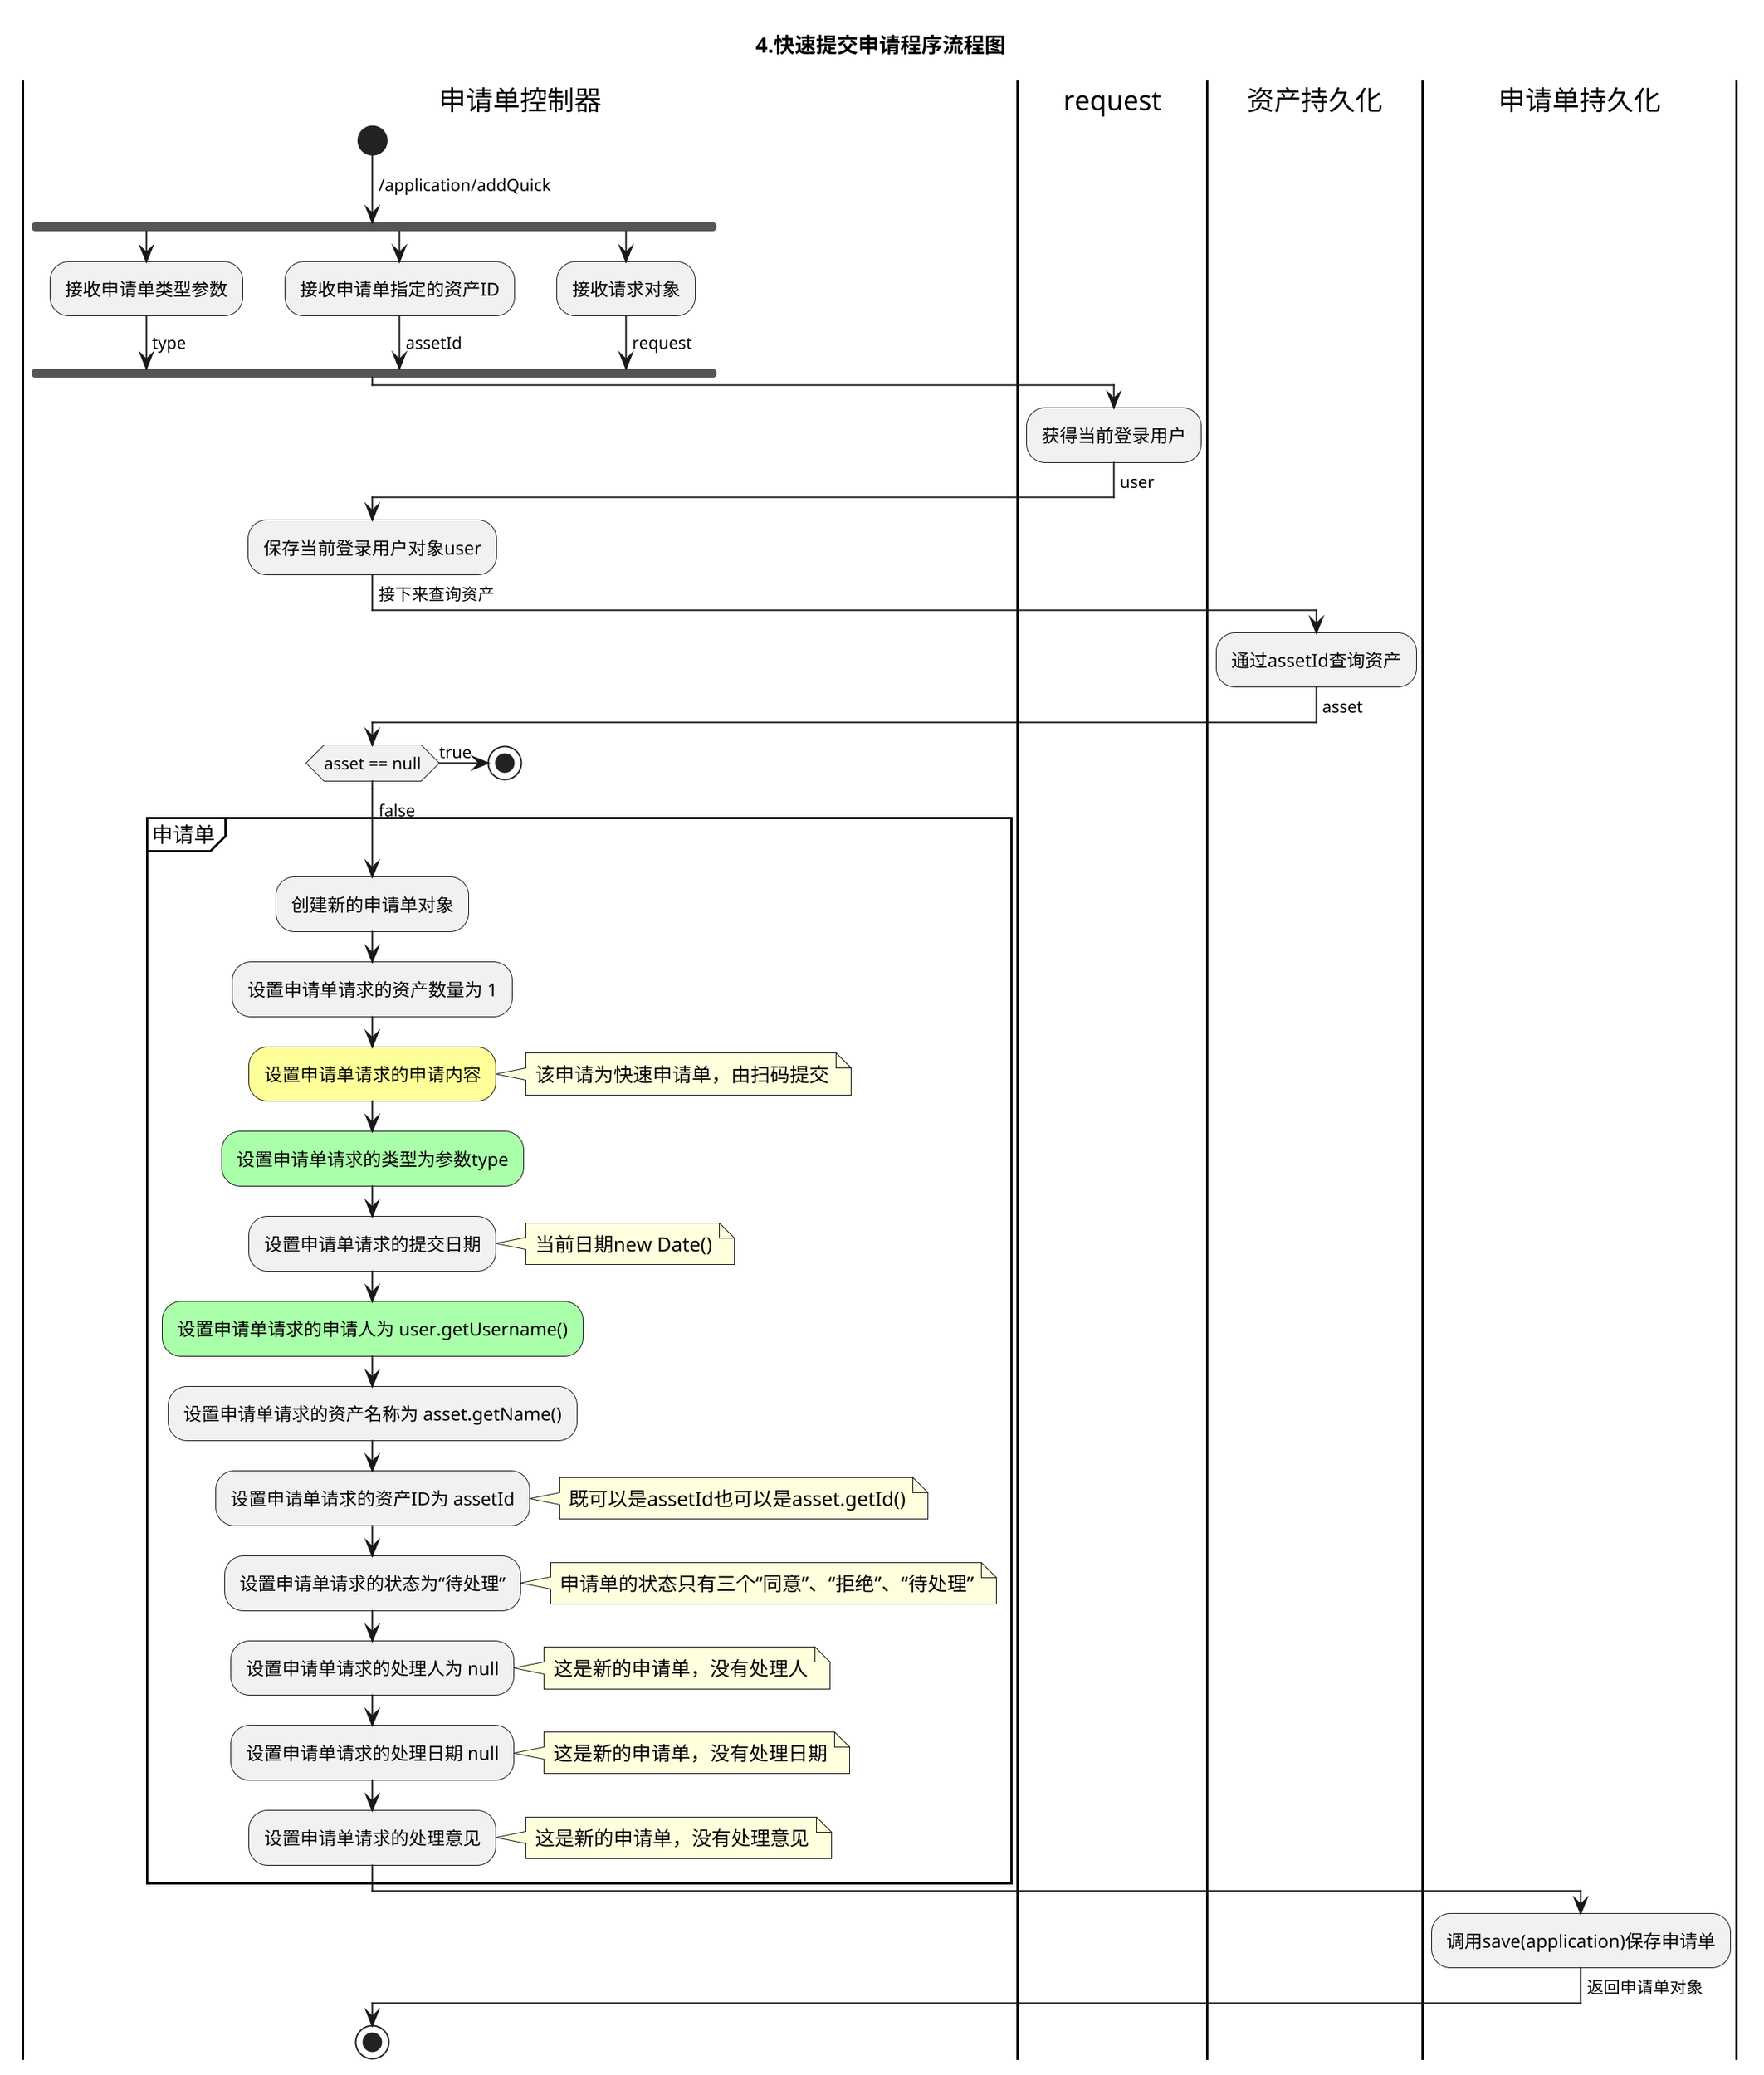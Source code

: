 @startuml
scale 2
title 4.快速提交申请程序流程图
|申请单控制器|
start
->/application/addQuick;

fork
:接收申请单类型参数;
->type;
fork again
:接收申请单指定的资产ID;
->assetId;
fork again
:接收请求对象;
->request;
end fork

    |request|
    :获得当前登录用户;
    ->user;

|申请单控制器|
:保存当前登录用户对象user;

        |资产持久化|
        ->接下来查询资产;
        :通过assetId查询资产;

|申请单控制器|
->asset;
if (asset == null) then (true)
stop
endif
->false;

partition 申请单 {
    :创建新的申请单对象;
    :设置申请单请求的资产数量为 1;
    #ff9:设置申请单请求的申请内容;
    note right:该申请为快速申请单，由扫码提交
    #afa:设置申请单请求的类型为参数type;
    :设置申请单请求的提交日期;
    note right:当前日期new Date()
    #afa:设置申请单请求的申请人为 user.getUsername();
    :设置申请单请求的资产名称为 asset.getName();
    :设置申请单请求的资产ID为 assetId;
    note right: 既可以是assetId也可以是asset.getId()
    :设置申请单请求的状态为“待处理”;
    note right: 申请单的状态只有三个“同意”、“拒绝”、“待处理”
    :设置申请单请求的处理人为 null;
    note right:这是新的申请单，没有处理人
    :设置申请单请求的处理日期 null;
    note right:这是新的申请单，没有处理日期
    :设置申请单请求的处理意见;
    note right:这是新的申请单，没有处理意见
}
            |申请单持久化|
            :调用save(application)保存申请单;
            ->返回申请单对象;
|申请单控制器|
stop
@enduml